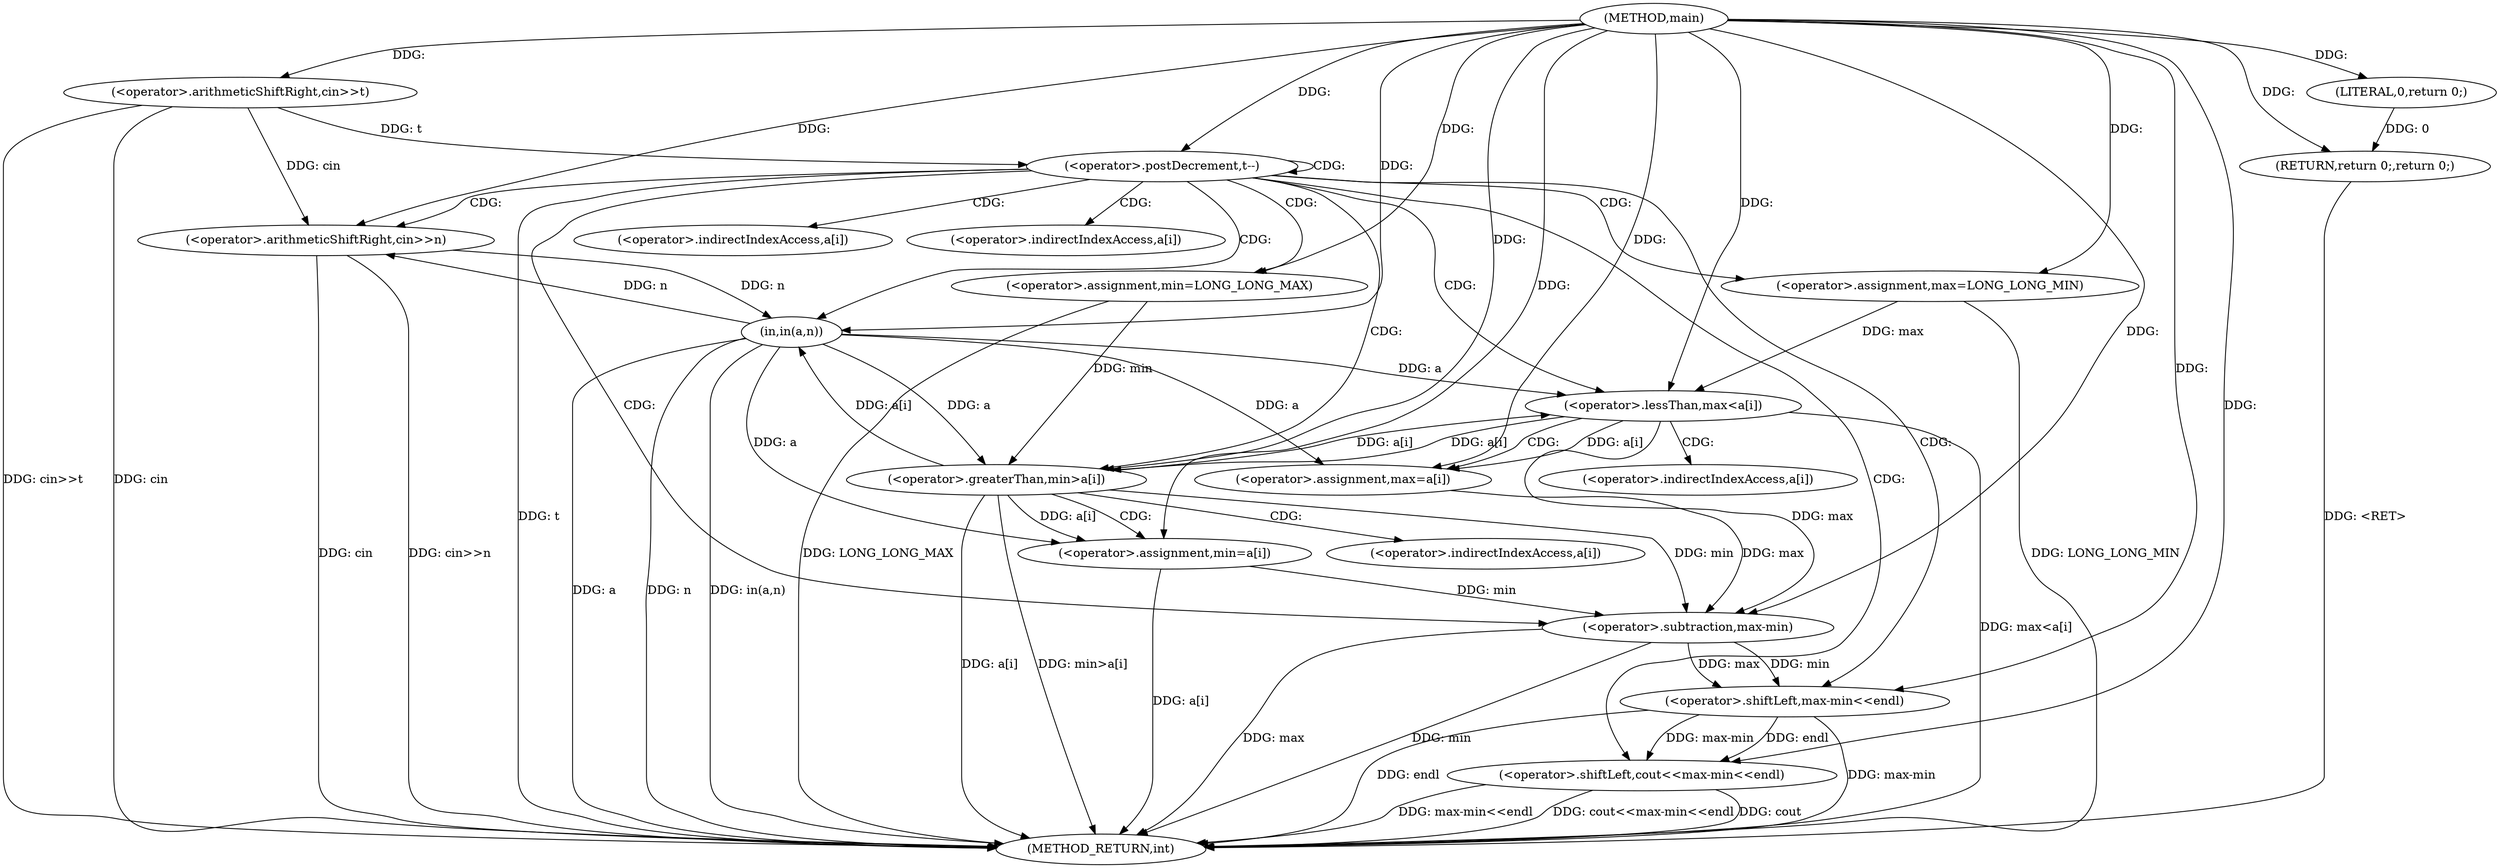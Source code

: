 digraph "main" {  
"1000110" [label = "(METHOD,main)" ]
"1000168" [label = "(METHOD_RETURN,int)" ]
"1000113" [label = "(<operator>.arithmeticShiftRight,cin>>t)" ]
"1000166" [label = "(RETURN,return 0;,return 0;)" ]
"1000117" [label = "(<operator>.postDecrement,t--)" ]
"1000167" [label = "(LITERAL,0,return 0;)" ]
"1000121" [label = "(<operator>.arithmeticShiftRight,cin>>n)" ]
"1000125" [label = "(in,in(a,n))" ]
"1000129" [label = "(<operator>.assignment,max=LONG_LONG_MIN)" ]
"1000133" [label = "(<operator>.assignment,min=LONG_LONG_MAX)" ]
"1000159" [label = "(<operator>.shiftLeft,cout<<max-min<<endl)" ]
"1000138" [label = "(<operator>.lessThan,max<a[i])" ]
"1000143" [label = "(<operator>.assignment,max=a[i])" ]
"1000149" [label = "(<operator>.greaterThan,min>a[i])" ]
"1000154" [label = "(<operator>.assignment,min=a[i])" ]
"1000161" [label = "(<operator>.shiftLeft,max-min<<endl)" ]
"1000162" [label = "(<operator>.subtraction,max-min)" ]
"1000140" [label = "(<operator>.indirectIndexAccess,a[i])" ]
"1000145" [label = "(<operator>.indirectIndexAccess,a[i])" ]
"1000151" [label = "(<operator>.indirectIndexAccess,a[i])" ]
"1000156" [label = "(<operator>.indirectIndexAccess,a[i])" ]
  "1000113" -> "1000168"  [ label = "DDG: cin"] 
  "1000113" -> "1000168"  [ label = "DDG: cin>>t"] 
  "1000117" -> "1000168"  [ label = "DDG: t"] 
  "1000121" -> "1000168"  [ label = "DDG: cin"] 
  "1000121" -> "1000168"  [ label = "DDG: cin>>n"] 
  "1000125" -> "1000168"  [ label = "DDG: a"] 
  "1000125" -> "1000168"  [ label = "DDG: n"] 
  "1000125" -> "1000168"  [ label = "DDG: in(a,n)"] 
  "1000138" -> "1000168"  [ label = "DDG: max<a[i]"] 
  "1000149" -> "1000168"  [ label = "DDG: a[i]"] 
  "1000149" -> "1000168"  [ label = "DDG: min>a[i]"] 
  "1000154" -> "1000168"  [ label = "DDG: a[i]"] 
  "1000162" -> "1000168"  [ label = "DDG: max"] 
  "1000162" -> "1000168"  [ label = "DDG: min"] 
  "1000161" -> "1000168"  [ label = "DDG: max-min"] 
  "1000159" -> "1000168"  [ label = "DDG: max-min<<endl"] 
  "1000159" -> "1000168"  [ label = "DDG: cout<<max-min<<endl"] 
  "1000166" -> "1000168"  [ label = "DDG: <RET>"] 
  "1000161" -> "1000168"  [ label = "DDG: endl"] 
  "1000159" -> "1000168"  [ label = "DDG: cout"] 
  "1000133" -> "1000168"  [ label = "DDG: LONG_LONG_MAX"] 
  "1000129" -> "1000168"  [ label = "DDG: LONG_LONG_MIN"] 
  "1000167" -> "1000166"  [ label = "DDG: 0"] 
  "1000110" -> "1000166"  [ label = "DDG: "] 
  "1000110" -> "1000113"  [ label = "DDG: "] 
  "1000110" -> "1000167"  [ label = "DDG: "] 
  "1000113" -> "1000117"  [ label = "DDG: t"] 
  "1000110" -> "1000117"  [ label = "DDG: "] 
  "1000110" -> "1000129"  [ label = "DDG: "] 
  "1000110" -> "1000133"  [ label = "DDG: "] 
  "1000113" -> "1000121"  [ label = "DDG: cin"] 
  "1000110" -> "1000121"  [ label = "DDG: "] 
  "1000125" -> "1000121"  [ label = "DDG: n"] 
  "1000149" -> "1000125"  [ label = "DDG: a[i]"] 
  "1000110" -> "1000125"  [ label = "DDG: "] 
  "1000121" -> "1000125"  [ label = "DDG: n"] 
  "1000110" -> "1000159"  [ label = "DDG: "] 
  "1000161" -> "1000159"  [ label = "DDG: max-min"] 
  "1000161" -> "1000159"  [ label = "DDG: endl"] 
  "1000125" -> "1000143"  [ label = "DDG: a"] 
  "1000138" -> "1000143"  [ label = "DDG: a[i]"] 
  "1000125" -> "1000154"  [ label = "DDG: a"] 
  "1000149" -> "1000154"  [ label = "DDG: a[i]"] 
  "1000162" -> "1000161"  [ label = "DDG: max"] 
  "1000162" -> "1000161"  [ label = "DDG: min"] 
  "1000110" -> "1000161"  [ label = "DDG: "] 
  "1000129" -> "1000138"  [ label = "DDG: max"] 
  "1000110" -> "1000138"  [ label = "DDG: "] 
  "1000125" -> "1000138"  [ label = "DDG: a"] 
  "1000149" -> "1000138"  [ label = "DDG: a[i]"] 
  "1000110" -> "1000143"  [ label = "DDG: "] 
  "1000133" -> "1000149"  [ label = "DDG: min"] 
  "1000110" -> "1000149"  [ label = "DDG: "] 
  "1000125" -> "1000149"  [ label = "DDG: a"] 
  "1000138" -> "1000149"  [ label = "DDG: a[i]"] 
  "1000110" -> "1000154"  [ label = "DDG: "] 
  "1000138" -> "1000162"  [ label = "DDG: max"] 
  "1000143" -> "1000162"  [ label = "DDG: max"] 
  "1000110" -> "1000162"  [ label = "DDG: "] 
  "1000149" -> "1000162"  [ label = "DDG: min"] 
  "1000154" -> "1000162"  [ label = "DDG: min"] 
  "1000117" -> "1000121"  [ label = "CDG: "] 
  "1000117" -> "1000125"  [ label = "CDG: "] 
  "1000117" -> "1000117"  [ label = "CDG: "] 
  "1000117" -> "1000159"  [ label = "CDG: "] 
  "1000117" -> "1000129"  [ label = "CDG: "] 
  "1000117" -> "1000161"  [ label = "CDG: "] 
  "1000117" -> "1000151"  [ label = "CDG: "] 
  "1000117" -> "1000133"  [ label = "CDG: "] 
  "1000117" -> "1000162"  [ label = "CDG: "] 
  "1000117" -> "1000149"  [ label = "CDG: "] 
  "1000117" -> "1000140"  [ label = "CDG: "] 
  "1000117" -> "1000138"  [ label = "CDG: "] 
  "1000138" -> "1000143"  [ label = "CDG: "] 
  "1000138" -> "1000145"  [ label = "CDG: "] 
  "1000149" -> "1000156"  [ label = "CDG: "] 
  "1000149" -> "1000154"  [ label = "CDG: "] 
}
